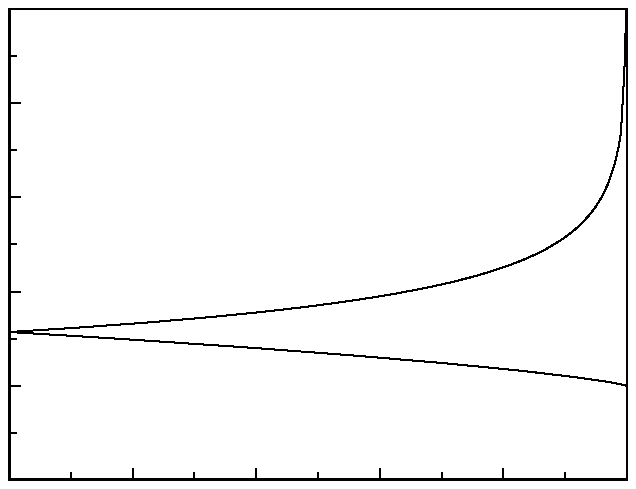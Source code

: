 % pl02-08.mp, generated by Mfpic, v1.10 2012/12/03,
% from TeX source "ch02-08" on 2015/07/11 at 10:43
numeric mfpicversion; mfpicversion := 110;
if unknown mode: mode := localfont; fi
if unknown mag: mag := 1000/1000; fi
if unknown grafbase: input grafbase; fi

if unknown grafbaseversion: grafbaseversion := 0; fi
if grafbaseversion <> mfpicversion :
GBmsg "Bad mfpic installation: mfpic and grafbase versions do not match.";
fi

if unknown Apricot: input dvipsnam.mp; fi
verbatimtex
\relax 
\input mfpicdef.tex\relax 
\def \MFPeverylabel {}
etex;


%----------------------------<1>
unitlen := 1.0pt#;
xscale :=  1.0 ; yscale :=  1.0 ;
bounds ( -8.000,  223.264,  -10.500,  170.175);

beginmfpic(1); % line 1 in the TeX source. 
verbatimtex \relax \MFPbegingroup \font \MFPcfont =cmr10\relax etex;

resizedrawpen ( 1.000pt);

store (curpath)
drawn
polyline (false)
(( 0.000, 0.000),( 223.264, 0.000));

pickup pencircle scaled 0.700pt;
for x= 8.000 step 44.653 until 231.364:
draw(x, 10.500)*pt..(x, 14.500)*pt;
endfor;

pickup pencircle scaled 0.500pt;
for x= 8.000 step 22.326 until 231.364:
draw(x, 10.500)*pt..(x, 13.000)*pt;
endfor;

store (curpath)
drawn
polyline (false)
(( 0.000, 0.000),( 0.000, 170.175));

pickup pencircle scaled 0.700pt;
for x= 10.500 step 34.035 until 180.775:
draw( 8.000, x)*pt..( 12.000, x)*pt;
endfor;

pickup pencircle scaled 0.500pt;
for x= 10.500 step 17.017 until 180.775:
draw( 8.000, x)*pt..( 10.500, x)*pt;
endfor;

store (curpath)
drawn
polyline (false)
(( 0.000, 170.175),( 223.264, 170.175));

store (curpath)
drawn
polyline (false)
(( 223.264, 0.000),( 223.264, 170.175));

resizedrawpen ( 0.500pt);

store (curpath)
drawn
curve (false)
(( 0.0000, 53.4621),( 24.5590, 55.0308),( 49.1181, 56.8334)
,( 71.4445, 58.7368),( 91.5382, 60.7361),( 109.3994, 62.8182)
,( 125.0278, 64.9574),( 138.4237, 67.1096),( 149.5869, 69.2057)
,( 158.5174, 71.1458),( 167.4480, 73.3970),( 174.1459, 75.3542)
,( 180.8438, 77.6185),( 185.3091, 79.3495),( 189.7744, 81.3102)
,( 194.2397, 83.5674),( 198.7050, 86.2220),( 200.9376, 87.7454)
,( 203.1702, 89.4363),( 205.4029, 91.3347),( 207.6355, 93.4966)
,( 209.8681, 96.0043),( 212.1008, 98.9853),( 214.3334, 102.6534)
,( 216.5661, 107.4102),( 218.7987, 114.1582),( 221.0313, 125.7809)
,( 222.9173, 170.1750));

store (curpath)
drawn
curve (false)
(( 0.0000, 53.4621),( 42.4202, 50.8241),( 87.0730, 47.7887)
,( 125.0278, 44.9190),( 158.5174, 42.0565),( 185.3091, 39.4053)
,( 205.4029, 37.0280),( 216.5661, 35.3946),( 221.0313, 34.5793)
,( 223.2617, 34.0361));

verbatimtex \relax \MFPendgroup  etex;
endmfpic; % (1) line 57 in the TeX source.
%------------------------------------------


end.
